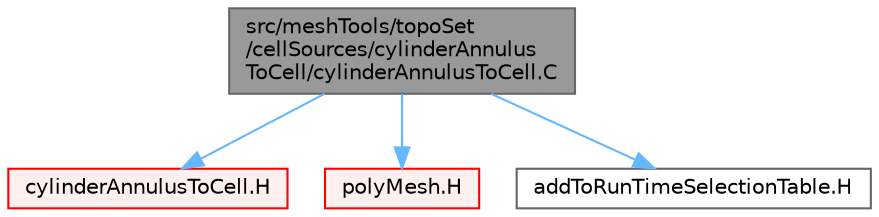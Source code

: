digraph "src/meshTools/topoSet/cellSources/cylinderAnnulusToCell/cylinderAnnulusToCell.C"
{
 // LATEX_PDF_SIZE
  bgcolor="transparent";
  edge [fontname=Helvetica,fontsize=10,labelfontname=Helvetica,labelfontsize=10];
  node [fontname=Helvetica,fontsize=10,shape=box,height=0.2,width=0.4];
  Node1 [id="Node000001",label="src/meshTools/topoSet\l/cellSources/cylinderAnnulus\lToCell/cylinderAnnulusToCell.C",height=0.2,width=0.4,color="gray40", fillcolor="grey60", style="filled", fontcolor="black",tooltip=" "];
  Node1 -> Node2 [id="edge1_Node000001_Node000002",color="steelblue1",style="solid",tooltip=" "];
  Node2 [id="Node000002",label="cylinderAnnulusToCell.H",height=0.2,width=0.4,color="red", fillcolor="#FFF0F0", style="filled",URL="$cylinderAnnulusToCell_8H.html",tooltip=" "];
  Node1 -> Node217 [id="edge2_Node000001_Node000217",color="steelblue1",style="solid",tooltip=" "];
  Node217 [id="Node000217",label="polyMesh.H",height=0.2,width=0.4,color="red", fillcolor="#FFF0F0", style="filled",URL="$polyMesh_8H.html",tooltip=" "];
  Node1 -> Node283 [id="edge3_Node000001_Node000283",color="steelblue1",style="solid",tooltip=" "];
  Node283 [id="Node000283",label="addToRunTimeSelectionTable.H",height=0.2,width=0.4,color="grey40", fillcolor="white", style="filled",URL="$addToRunTimeSelectionTable_8H.html",tooltip="Macros for easy insertion into run-time selection tables."];
}
